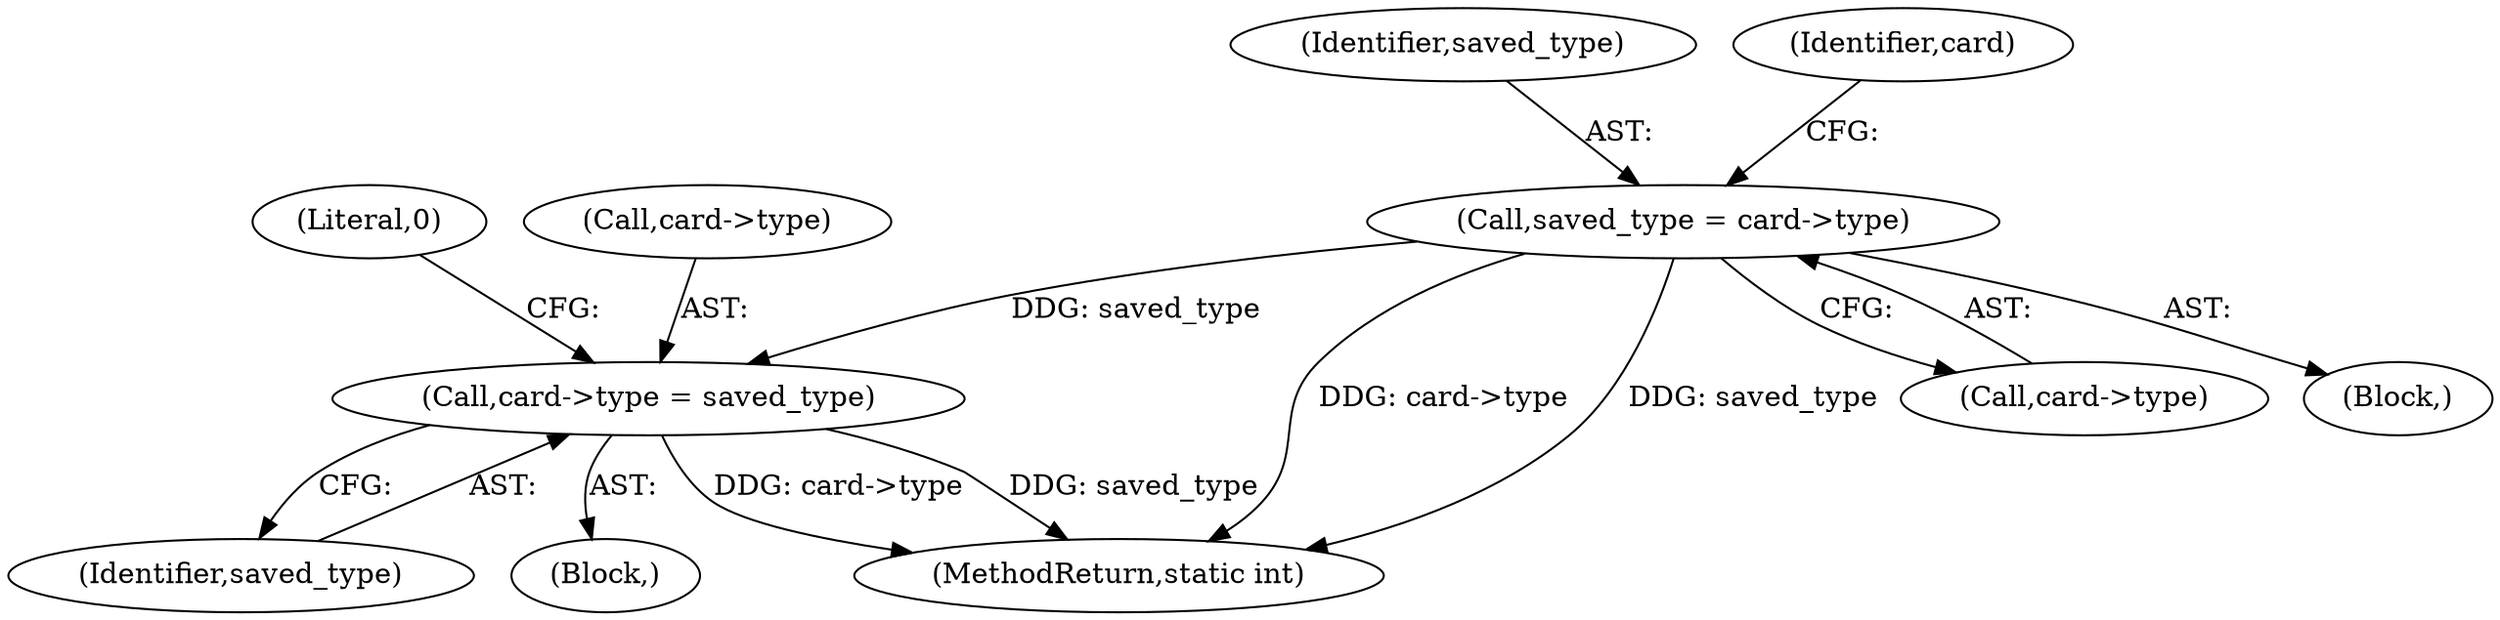 digraph "0_OpenSC_8fe377e93b4b56060e5bbfb6f3142ceaeca744fa_15@pointer" {
"1000512" [label="(Call,card->type = saved_type)"];
"1000132" [label="(Call,saved_type = card->type)"];
"1000133" [label="(Identifier,saved_type)"];
"1000516" [label="(Identifier,saved_type)"];
"1000507" [label="(Block,)"];
"1000512" [label="(Call,card->type = saved_type)"];
"1000518" [label="(Literal,0)"];
"1000134" [label="(Call,card->type)"];
"1000513" [label="(Call,card->type)"];
"1000120" [label="(Block,)"];
"1000526" [label="(MethodReturn,static int)"];
"1000140" [label="(Identifier,card)"];
"1000132" [label="(Call,saved_type = card->type)"];
"1000512" -> "1000507"  [label="AST: "];
"1000512" -> "1000516"  [label="CFG: "];
"1000513" -> "1000512"  [label="AST: "];
"1000516" -> "1000512"  [label="AST: "];
"1000518" -> "1000512"  [label="CFG: "];
"1000512" -> "1000526"  [label="DDG: card->type"];
"1000512" -> "1000526"  [label="DDG: saved_type"];
"1000132" -> "1000512"  [label="DDG: saved_type"];
"1000132" -> "1000120"  [label="AST: "];
"1000132" -> "1000134"  [label="CFG: "];
"1000133" -> "1000132"  [label="AST: "];
"1000134" -> "1000132"  [label="AST: "];
"1000140" -> "1000132"  [label="CFG: "];
"1000132" -> "1000526"  [label="DDG: card->type"];
"1000132" -> "1000526"  [label="DDG: saved_type"];
}
